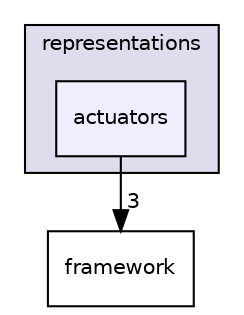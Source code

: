 digraph "source/dnt/representations/actuators" {
  compound=true
  node [ fontsize="10", fontname="Helvetica"];
  edge [ labelfontsize="10", labelfontname="Helvetica"];
  subgraph clusterdir_ffe3ad53f1ced0e013eef8ad4adffcb5 {
    graph [ bgcolor="#ddddee", pencolor="black", label="representations" fontname="Helvetica", fontsize="10", URL="dir_ffe3ad53f1ced0e013eef8ad4adffcb5.html"]
  dir_a2e7302128d6d7c58f297cb70d476889 [shape=box, label="actuators", style="filled", fillcolor="#eeeeff", pencolor="black", URL="dir_a2e7302128d6d7c58f297cb70d476889.html"];
  }
  dir_d108a8a52eeac75b0e597769f03f48e5 [shape=box label="framework" URL="dir_d108a8a52eeac75b0e597769f03f48e5.html"];
  dir_a2e7302128d6d7c58f297cb70d476889->dir_d108a8a52eeac75b0e597769f03f48e5 [headlabel="3", labeldistance=1.5 headhref="dir_000028_000003.html"];
}
